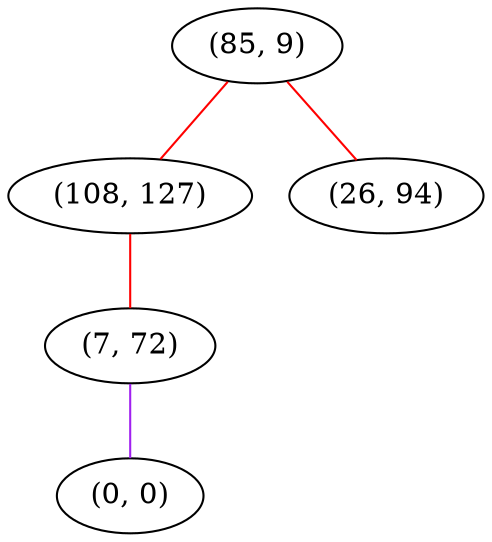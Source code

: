 graph "" {
"(85, 9)";
"(108, 127)";
"(26, 94)";
"(7, 72)";
"(0, 0)";
"(85, 9)" -- "(108, 127)"  [color=red, key=0, weight=1];
"(85, 9)" -- "(26, 94)"  [color=red, key=0, weight=1];
"(108, 127)" -- "(7, 72)"  [color=red, key=0, weight=1];
"(7, 72)" -- "(0, 0)"  [color=purple, key=0, weight=4];
}
